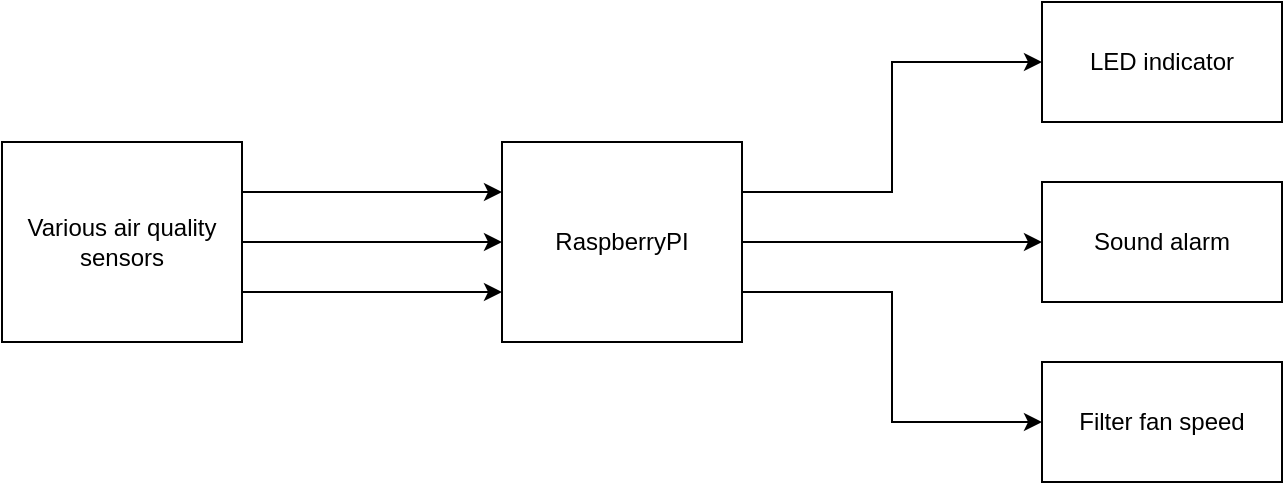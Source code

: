 <mxfile version="13.0.3" type="device"><diagram id="jzNedJwmKBEM0Ni7OSQi" name="Diagram"><mxGraphModel dx="1350" dy="816" grid="1" gridSize="10" guides="1" tooltips="1" connect="1" arrows="1" fold="1" page="1" pageScale="1" pageWidth="850" pageHeight="1100" math="0" shadow="0"><root><mxCell id="0"/><mxCell id="1" parent="0"/><mxCell id="ukmbeN3ZeRe20B_XC3Px-6" style="edgeStyle=orthogonalEdgeStyle;rounded=0;orthogonalLoop=1;jettySize=auto;html=1;exitX=1;exitY=0.25;exitDx=0;exitDy=0;entryX=0;entryY=0.5;entryDx=0;entryDy=0;" edge="1" parent="1" source="ukmbeN3ZeRe20B_XC3Px-1" target="ukmbeN3ZeRe20B_XC3Px-11"><mxGeometry relative="1" as="geometry"><mxPoint x="630" y="350" as="targetPoint"/></mxGeometry></mxCell><mxCell id="ukmbeN3ZeRe20B_XC3Px-13" style="edgeStyle=orthogonalEdgeStyle;rounded=0;orthogonalLoop=1;jettySize=auto;html=1;exitX=1;exitY=0.5;exitDx=0;exitDy=0;entryX=0;entryY=0.5;entryDx=0;entryDy=0;" edge="1" parent="1" source="ukmbeN3ZeRe20B_XC3Px-1" target="ukmbeN3ZeRe20B_XC3Px-12"><mxGeometry relative="1" as="geometry"/></mxCell><mxCell id="MPjS2CLYLvUpYO-n8R47-2" style="edgeStyle=orthogonalEdgeStyle;rounded=0;orthogonalLoop=1;jettySize=auto;html=1;exitX=1;exitY=0.75;exitDx=0;exitDy=0;entryX=0;entryY=0.5;entryDx=0;entryDy=0;" edge="1" parent="1" source="ukmbeN3ZeRe20B_XC3Px-1" target="MPjS2CLYLvUpYO-n8R47-1"><mxGeometry relative="1" as="geometry"/></mxCell><mxCell id="ukmbeN3ZeRe20B_XC3Px-1" value="" style="rounded=0;whiteSpace=wrap;html=1;" vertex="1" parent="1"><mxGeometry x="370" y="300" width="120" height="100" as="geometry"/></mxCell><mxCell id="ukmbeN3ZeRe20B_XC3Px-2" value="RaspberryPI" style="text;html=1;strokeColor=none;fillColor=none;align=center;verticalAlign=middle;whiteSpace=wrap;rounded=0;" vertex="1" parent="1"><mxGeometry x="410" y="340" width="40" height="20" as="geometry"/></mxCell><mxCell id="ukmbeN3ZeRe20B_XC3Px-11" value="LED indicator" style="rounded=0;whiteSpace=wrap;html=1;" vertex="1" parent="1"><mxGeometry x="640" y="230" width="120" height="60" as="geometry"/></mxCell><mxCell id="ukmbeN3ZeRe20B_XC3Px-12" value="Sound alarm" style="rounded=0;whiteSpace=wrap;html=1;" vertex="1" parent="1"><mxGeometry x="640" y="320" width="120" height="60" as="geometry"/></mxCell><mxCell id="ukmbeN3ZeRe20B_XC3Px-16" style="edgeStyle=orthogonalEdgeStyle;rounded=0;orthogonalLoop=1;jettySize=auto;html=1;exitX=1;exitY=0.5;exitDx=0;exitDy=0;entryX=0;entryY=0.5;entryDx=0;entryDy=0;" edge="1" parent="1" source="ukmbeN3ZeRe20B_XC3Px-15" target="ukmbeN3ZeRe20B_XC3Px-1"><mxGeometry relative="1" as="geometry"/></mxCell><mxCell id="ukmbeN3ZeRe20B_XC3Px-18" style="edgeStyle=orthogonalEdgeStyle;rounded=0;orthogonalLoop=1;jettySize=auto;html=1;exitX=1;exitY=0.25;exitDx=0;exitDy=0;entryX=0;entryY=0.25;entryDx=0;entryDy=0;" edge="1" parent="1" source="ukmbeN3ZeRe20B_XC3Px-15" target="ukmbeN3ZeRe20B_XC3Px-1"><mxGeometry relative="1" as="geometry"/></mxCell><mxCell id="ukmbeN3ZeRe20B_XC3Px-19" style="edgeStyle=orthogonalEdgeStyle;rounded=0;orthogonalLoop=1;jettySize=auto;html=1;exitX=1;exitY=0.75;exitDx=0;exitDy=0;entryX=0;entryY=0.75;entryDx=0;entryDy=0;" edge="1" parent="1" source="ukmbeN3ZeRe20B_XC3Px-15" target="ukmbeN3ZeRe20B_XC3Px-1"><mxGeometry relative="1" as="geometry"/></mxCell><mxCell id="ukmbeN3ZeRe20B_XC3Px-15" value="Various air quality sensors" style="rounded=0;whiteSpace=wrap;html=1;" vertex="1" parent="1"><mxGeometry x="120" y="300" width="120" height="100" as="geometry"/></mxCell><mxCell id="ukmbeN3ZeRe20B_XC3Px-17" style="edgeStyle=orthogonalEdgeStyle;rounded=0;orthogonalLoop=1;jettySize=auto;html=1;exitX=0.5;exitY=1;exitDx=0;exitDy=0;" edge="1" parent="1" source="ukmbeN3ZeRe20B_XC3Px-15" target="ukmbeN3ZeRe20B_XC3Px-15"><mxGeometry relative="1" as="geometry"/></mxCell><mxCell id="MPjS2CLYLvUpYO-n8R47-1" value="Filter fan speed" style="rounded=0;whiteSpace=wrap;html=1;" vertex="1" parent="1"><mxGeometry x="640" y="410" width="120" height="60" as="geometry"/></mxCell></root></mxGraphModel></diagram></mxfile>